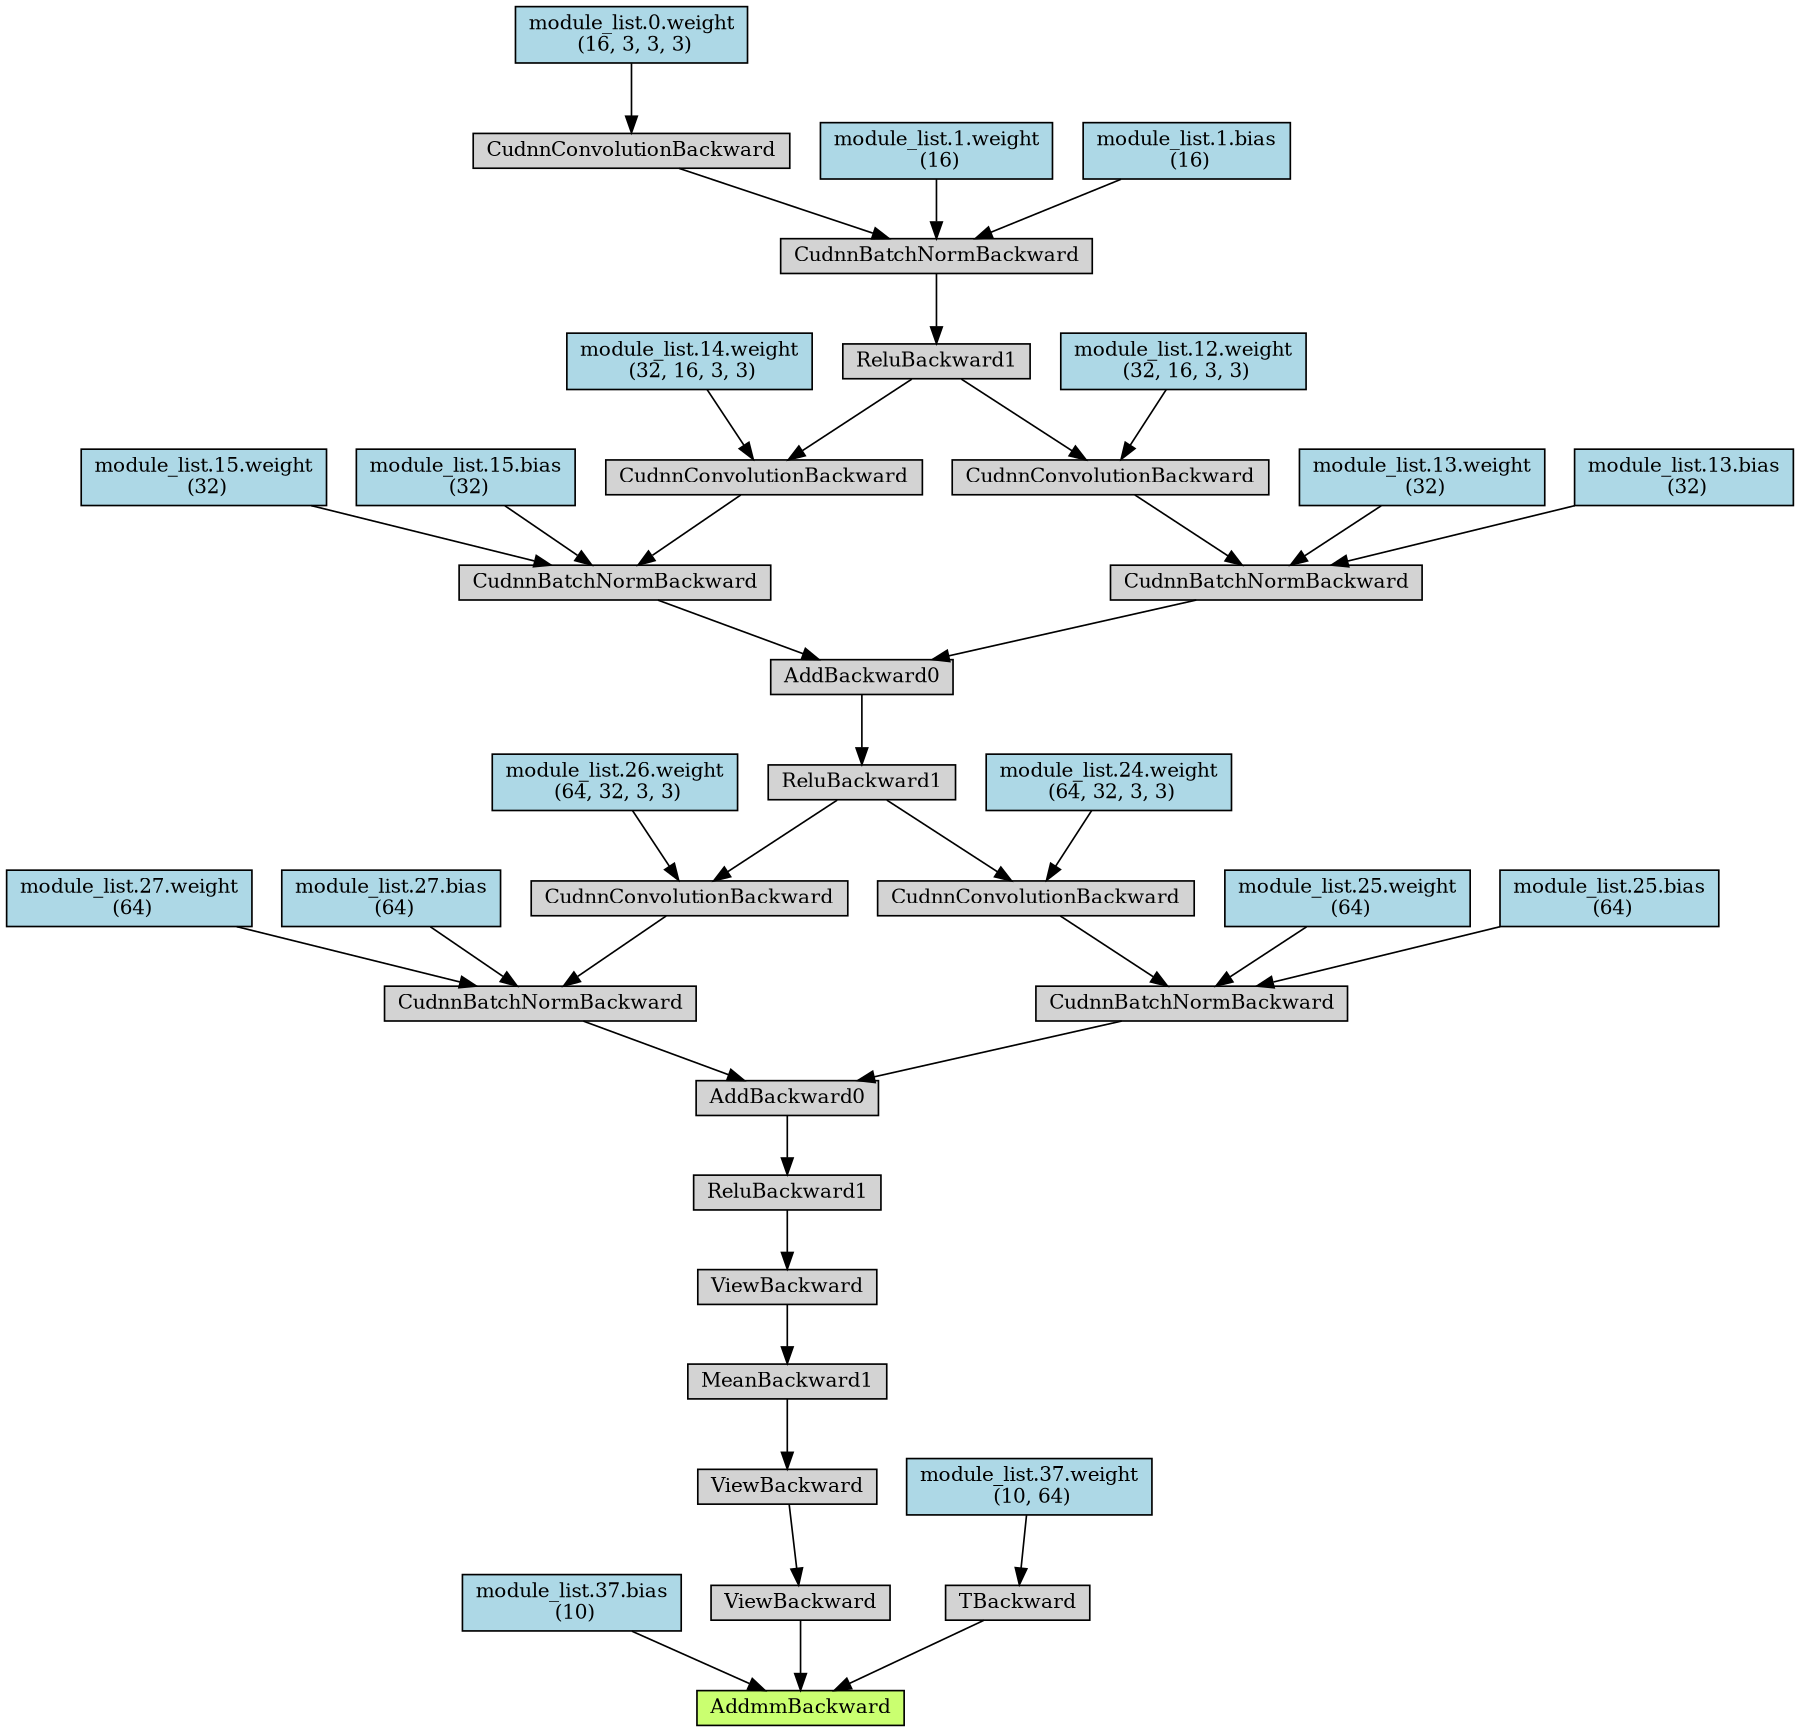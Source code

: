 digraph {
	graph [size="12,12"]
	node [align=left fontsize=12 height=0.2 ranksep=0.1 shape=box style=filled]
	140067004274056 [label=AddmmBackward fillcolor=darkolivegreen1]
	140067004272880 -> 140067004274056
	140067004272880 [label="module_list.37.bias
 (10)" fillcolor=lightblue]
	140066957993240 -> 140067004274056
	140066957993240 [label=ViewBackward]
	140066957993464 -> 140066957993240
	140066957993464 [label=ViewBackward]
	140066957993912 -> 140066957993464
	140066957993912 [label=MeanBackward1]
	140066957992400 -> 140066957993912
	140066957992400 [label=ViewBackward]
	140066957994024 -> 140066957992400
	140066957994024 [label=ReluBackward1]
	140066957994136 -> 140066957994024
	140066957994136 [label=AddBackward0]
	140066957994248 -> 140066957994136
	140066957994248 [label=CudnnBatchNormBackward]
	140066957994416 -> 140066957994248
	140066957994416 [label=CudnnConvolutionBackward]
	140066957994640 -> 140066957994416
	140066957994640 [label=ReluBackward1]
	140066957994808 -> 140066957994640
	140066957994808 [label=AddBackward0]
	140066957994920 -> 140066957994808
	140066957994920 [label=CudnnBatchNormBackward]
	140066957995088 -> 140066957994920
	140066957995088 [label=CudnnConvolutionBackward]
	140066957995312 -> 140066957995088
	140066957995312 [label=ReluBackward1]
	140066957995480 -> 140066957995312
	140066957995480 [label=CudnnBatchNormBackward]
	140066957995592 -> 140066957995480
	140066957995592 [label=CudnnConvolutionBackward]
	140066957995816 -> 140066957995592
	140066957995816 [label="module_list.0.weight
 (16, 3, 3, 3)" fillcolor=lightblue]
	140066957995648 -> 140066957995480
	140066957995648 [label="module_list.1.weight
 (16)" fillcolor=lightblue]
	140066957995704 -> 140066957995480
	140066957995704 [label="module_list.1.bias
 (16)" fillcolor=lightblue]
	140066957995368 -> 140066957995088
	140066957995368 [label="module_list.12.weight
 (32, 16, 3, 3)" fillcolor=lightblue]
	140066957995144 -> 140066957994920
	140066957995144 [label="module_list.13.weight
 (32)" fillcolor=lightblue]
	140066957995200 -> 140066957994920
	140066957995200 [label="module_list.13.bias
 (32)" fillcolor=lightblue]
	140066957994976 -> 140066957994808
	140066957994976 [label=CudnnBatchNormBackward]
	140066957995256 -> 140066957994976
	140066957995256 [label=CudnnConvolutionBackward]
	140066957995312 -> 140066957995256
	140066957995536 -> 140066957995256
	140066957995536 [label="module_list.14.weight
 (32, 16, 3, 3)" fillcolor=lightblue]
	140066957995424 -> 140066957994976
	140066957995424 [label="module_list.15.weight
 (32)" fillcolor=lightblue]
	140066957995760 -> 140066957994976
	140066957995760 [label="module_list.15.bias
 (32)" fillcolor=lightblue]
	140066957994696 -> 140066957994416
	140066957994696 [label="module_list.24.weight
 (64, 32, 3, 3)" fillcolor=lightblue]
	140066957994472 -> 140066957994248
	140066957994472 [label="module_list.25.weight
 (64)" fillcolor=lightblue]
	140066957994528 -> 140066957994248
	140066957994528 [label="module_list.25.bias
 (64)" fillcolor=lightblue]
	140066957994304 -> 140066957994136
	140066957994304 [label=CudnnBatchNormBackward]
	140066957994584 -> 140066957994304
	140066957994584 [label=CudnnConvolutionBackward]
	140066957994640 -> 140066957994584
	140066957994864 -> 140066957994584
	140066957994864 [label="module_list.26.weight
 (64, 32, 3, 3)" fillcolor=lightblue]
	140066957994752 -> 140066957994304
	140066957994752 [label="module_list.27.weight
 (64)" fillcolor=lightblue]
	140066957995032 -> 140066957994304
	140066957995032 [label="module_list.27.bias
 (64)" fillcolor=lightblue]
	140066957992904 -> 140067004274056
	140066957992904 [label=TBackward]
	140066957992344 -> 140066957992904
	140066957992344 [label="module_list.37.weight
 (10, 64)" fillcolor=lightblue]
}
